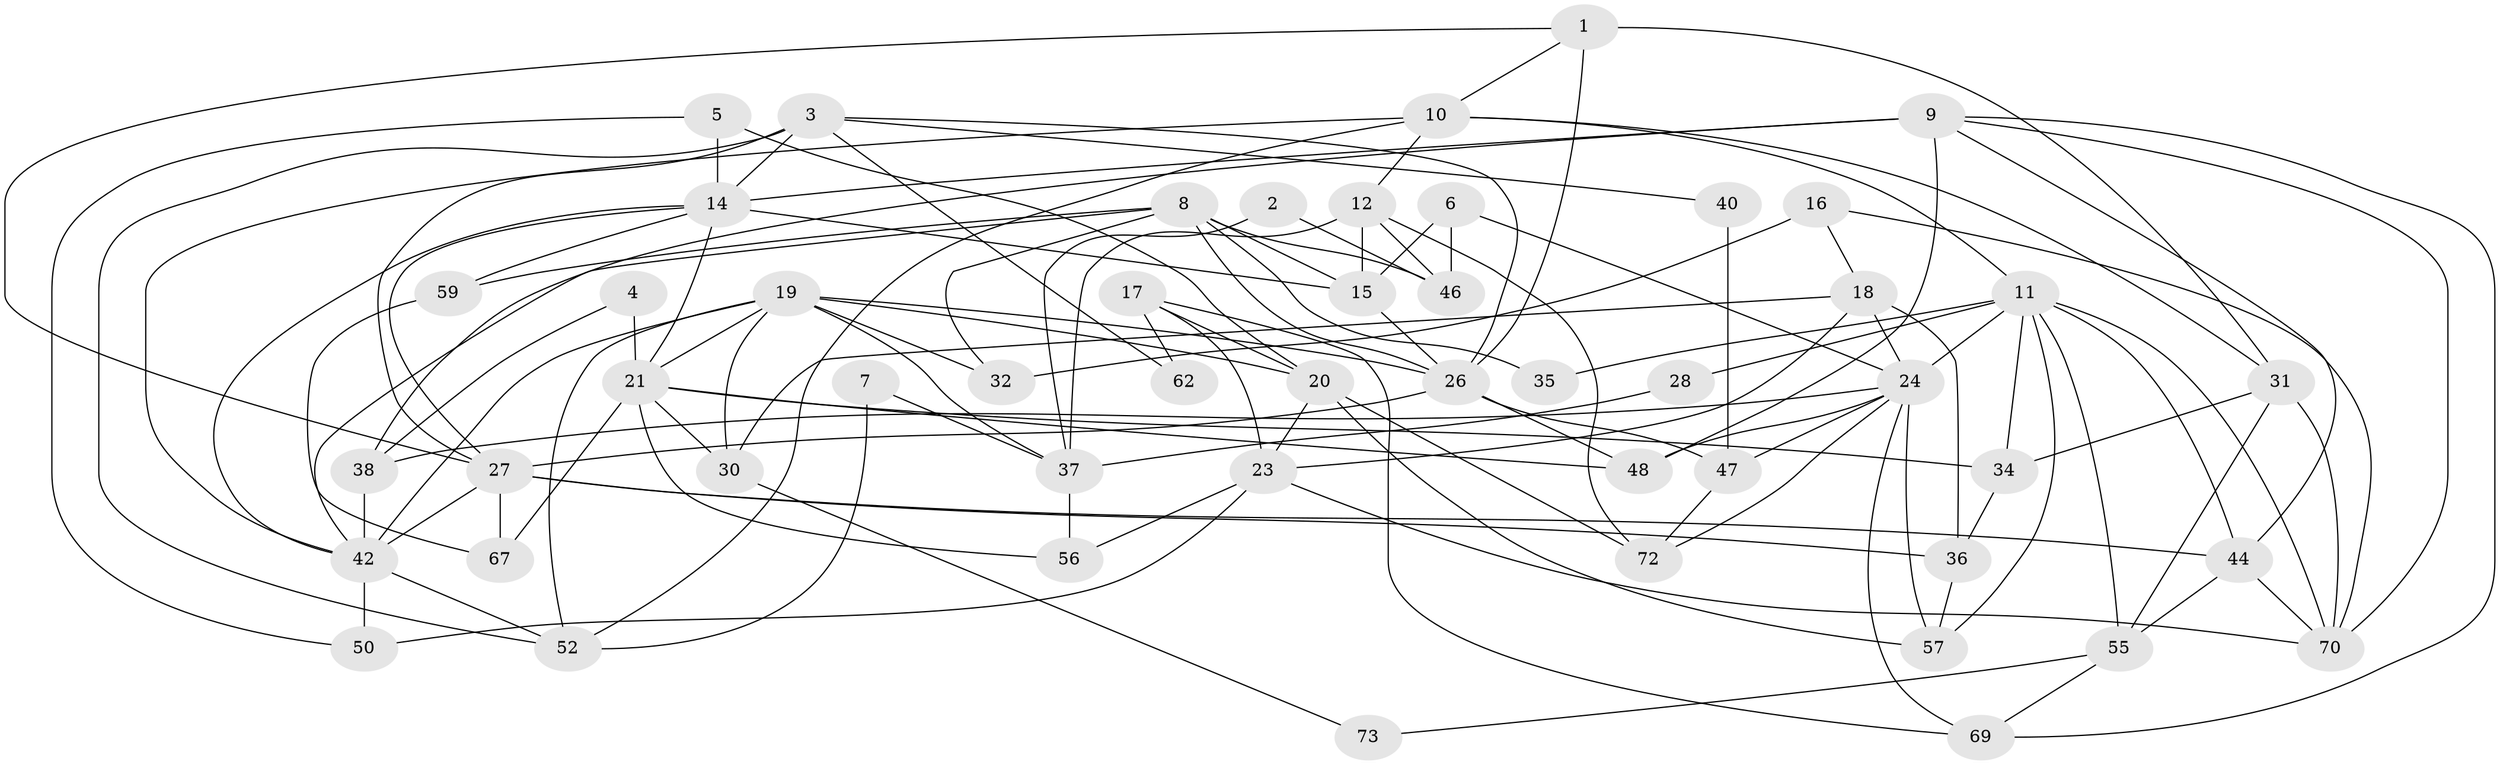 // original degree distribution, {3: 0.2602739726027397, 2: 0.1232876712328767, 4: 0.2876712328767123, 5: 0.1917808219178082, 8: 0.0136986301369863, 6: 0.1095890410958904, 7: 0.0136986301369863}
// Generated by graph-tools (version 1.1) at 2025/11/02/27/25 16:11:23]
// undirected, 51 vertices, 119 edges
graph export_dot {
graph [start="1"]
  node [color=gray90,style=filled];
  1 [super="+39"];
  2;
  3 [super="+66"];
  4;
  5;
  6;
  7;
  8 [super="+13"];
  9 [super="+41"];
  10 [super="+64"];
  11 [super="+22"];
  12;
  14 [super="+29"];
  15 [super="+25"];
  16;
  17 [super="+65"];
  18;
  19 [super="+68"];
  20 [super="+51"];
  21 [super="+33"];
  23 [super="+43"];
  24 [super="+53"];
  26 [super="+58"];
  27 [super="+54"];
  28;
  30;
  31 [super="+71"];
  32;
  34;
  35;
  36 [super="+45"];
  37 [super="+60"];
  38;
  40;
  42 [super="+49"];
  44 [super="+61"];
  46;
  47;
  48;
  50;
  52;
  55 [super="+63"];
  56;
  57;
  59;
  62;
  67;
  69;
  70;
  72;
  73;
  1 -- 31;
  1 -- 27;
  1 -- 26;
  1 -- 10;
  2 -- 46;
  2 -- 37;
  3 -- 52;
  3 -- 40;
  3 -- 26;
  3 -- 27;
  3 -- 62;
  3 -- 14;
  4 -- 38;
  4 -- 21;
  5 -- 50;
  5 -- 14;
  5 -- 20;
  6 -- 46;
  6 -- 24;
  6 -- 15;
  7 -- 37;
  7 -- 52;
  8 -- 32;
  8 -- 26;
  8 -- 35;
  8 -- 42;
  8 -- 59;
  8 -- 46;
  8 -- 15;
  9 -- 70;
  9 -- 14 [weight=2];
  9 -- 48;
  9 -- 69;
  9 -- 38;
  9 -- 44;
  10 -- 12;
  10 -- 52;
  10 -- 31;
  10 -- 11;
  10 -- 42;
  11 -- 34;
  11 -- 55;
  11 -- 70;
  11 -- 44;
  11 -- 35;
  11 -- 24;
  11 -- 57;
  11 -- 28;
  12 -- 15;
  12 -- 72;
  12 -- 46;
  12 -- 37;
  14 -- 15;
  14 -- 59;
  14 -- 42;
  14 -- 27;
  14 -- 21;
  15 -- 26 [weight=2];
  16 -- 70;
  16 -- 18;
  16 -- 32;
  17 -- 62;
  17 -- 23;
  17 -- 20;
  17 -- 69;
  18 -- 30;
  18 -- 36;
  18 -- 24;
  18 -- 23;
  19 -- 20;
  19 -- 21;
  19 -- 30;
  19 -- 32;
  19 -- 26;
  19 -- 42;
  19 -- 52;
  19 -- 37;
  20 -- 23;
  20 -- 72;
  20 -- 57;
  21 -- 30;
  21 -- 34;
  21 -- 67;
  21 -- 48;
  21 -- 56;
  23 -- 70;
  23 -- 56;
  23 -- 50;
  24 -- 47;
  24 -- 48;
  24 -- 69;
  24 -- 38;
  24 -- 57;
  24 -- 72;
  26 -- 48;
  26 -- 47;
  26 -- 27;
  27 -- 42;
  27 -- 36;
  27 -- 44;
  27 -- 67;
  28 -- 37;
  30 -- 73;
  31 -- 70;
  31 -- 34;
  31 -- 55;
  34 -- 36;
  36 -- 57;
  37 -- 56;
  38 -- 42;
  40 -- 47;
  42 -- 50;
  42 -- 52;
  44 -- 55;
  44 -- 70;
  47 -- 72;
  55 -- 73;
  55 -- 69;
  59 -- 67;
}
